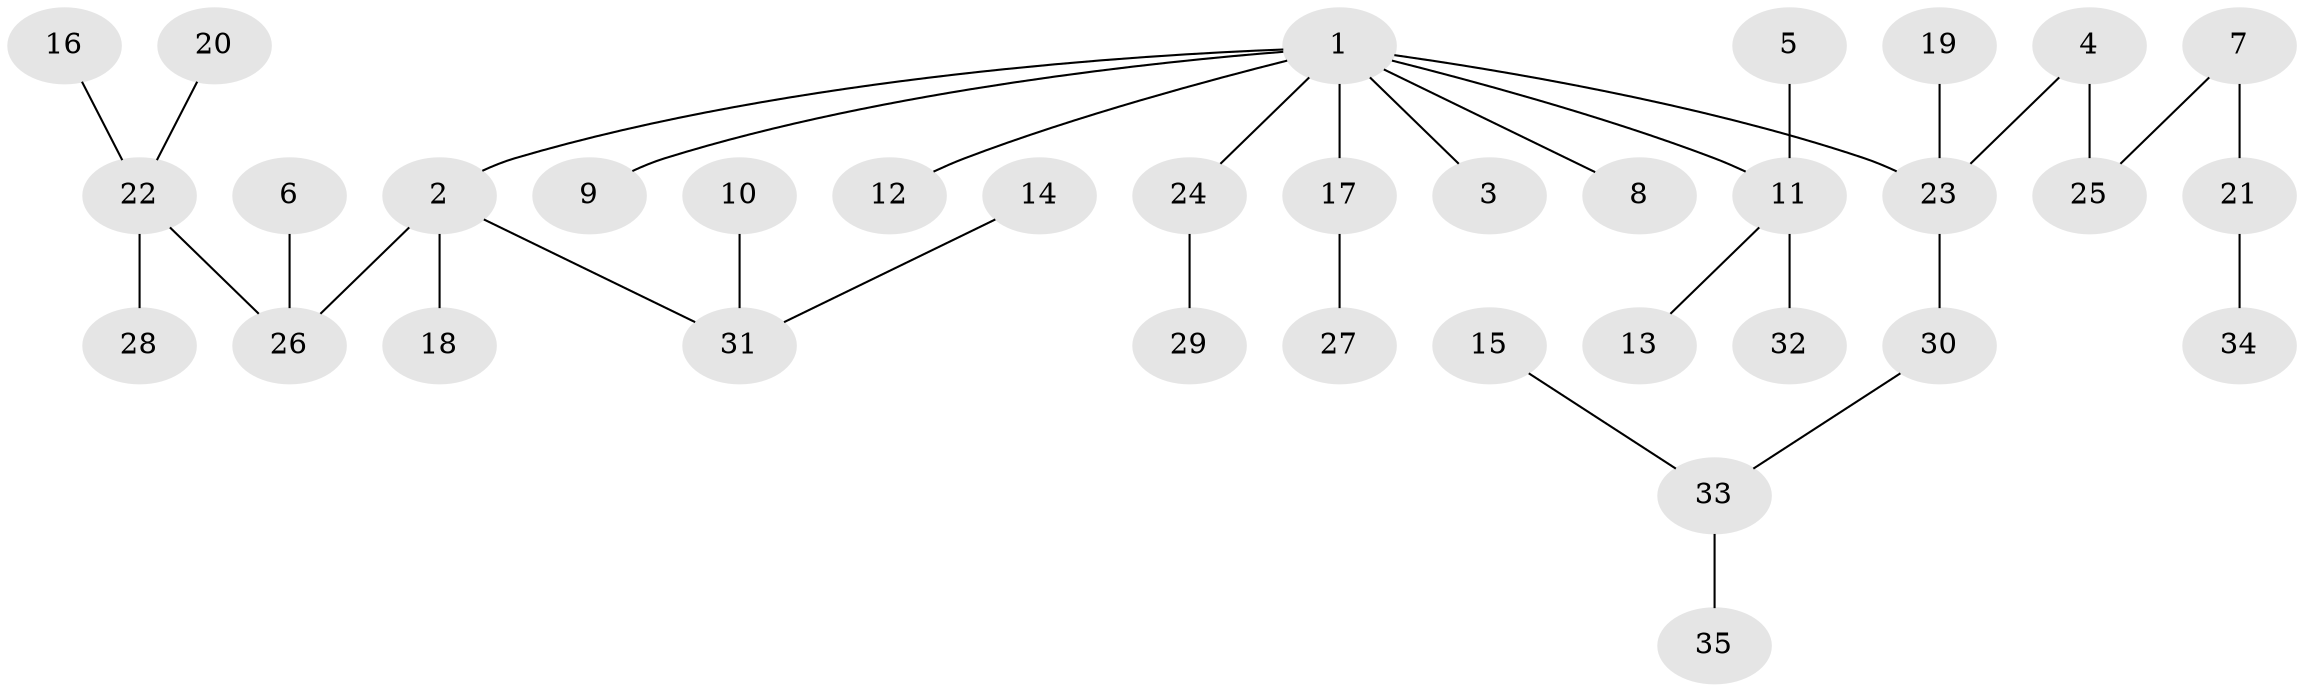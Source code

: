 // original degree distribution, {4: 0.05714285714285714, 5: 0.05714285714285714, 7: 0.014285714285714285, 2: 0.22857142857142856, 3: 0.12857142857142856, 1: 0.5142857142857142}
// Generated by graph-tools (version 1.1) at 2025/50/03/09/25 03:50:25]
// undirected, 35 vertices, 34 edges
graph export_dot {
graph [start="1"]
  node [color=gray90,style=filled];
  1;
  2;
  3;
  4;
  5;
  6;
  7;
  8;
  9;
  10;
  11;
  12;
  13;
  14;
  15;
  16;
  17;
  18;
  19;
  20;
  21;
  22;
  23;
  24;
  25;
  26;
  27;
  28;
  29;
  30;
  31;
  32;
  33;
  34;
  35;
  1 -- 2 [weight=1.0];
  1 -- 3 [weight=1.0];
  1 -- 8 [weight=1.0];
  1 -- 9 [weight=1.0];
  1 -- 11 [weight=1.0];
  1 -- 12 [weight=1.0];
  1 -- 17 [weight=1.0];
  1 -- 23 [weight=1.0];
  1 -- 24 [weight=1.0];
  2 -- 18 [weight=1.0];
  2 -- 26 [weight=1.0];
  2 -- 31 [weight=1.0];
  4 -- 23 [weight=1.0];
  4 -- 25 [weight=1.0];
  5 -- 11 [weight=1.0];
  6 -- 26 [weight=1.0];
  7 -- 21 [weight=1.0];
  7 -- 25 [weight=1.0];
  10 -- 31 [weight=1.0];
  11 -- 13 [weight=1.0];
  11 -- 32 [weight=1.0];
  14 -- 31 [weight=1.0];
  15 -- 33 [weight=1.0];
  16 -- 22 [weight=1.0];
  17 -- 27 [weight=1.0];
  19 -- 23 [weight=1.0];
  20 -- 22 [weight=1.0];
  21 -- 34 [weight=1.0];
  22 -- 26 [weight=1.0];
  22 -- 28 [weight=1.0];
  23 -- 30 [weight=1.0];
  24 -- 29 [weight=1.0];
  30 -- 33 [weight=1.0];
  33 -- 35 [weight=1.0];
}
